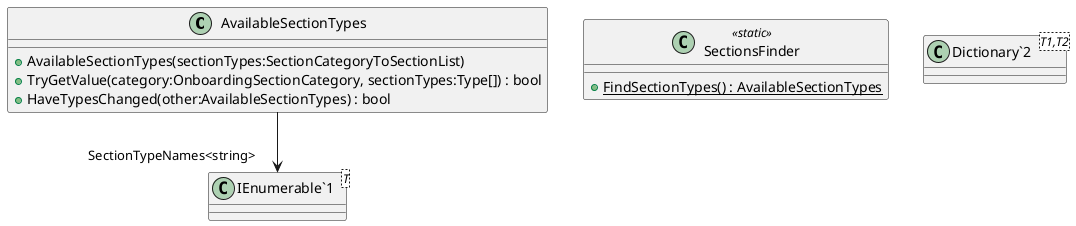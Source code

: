 @startuml
class AvailableSectionTypes {
    + AvailableSectionTypes(sectionTypes:SectionCategoryToSectionList)
    + TryGetValue(category:OnboardingSectionCategory, sectionTypes:Type[]) : bool
    + HaveTypesChanged(other:AvailableSectionTypes) : bool
}
class SectionsFinder <<static>> {
    + {static} FindSectionTypes() : AvailableSectionTypes
}
class "Dictionary`2"<T1,T2> {
}
class "IEnumerable`1"<T> {
}
AvailableSectionTypes --> "SectionTypeNames<string>" "IEnumerable`1"
@enduml
